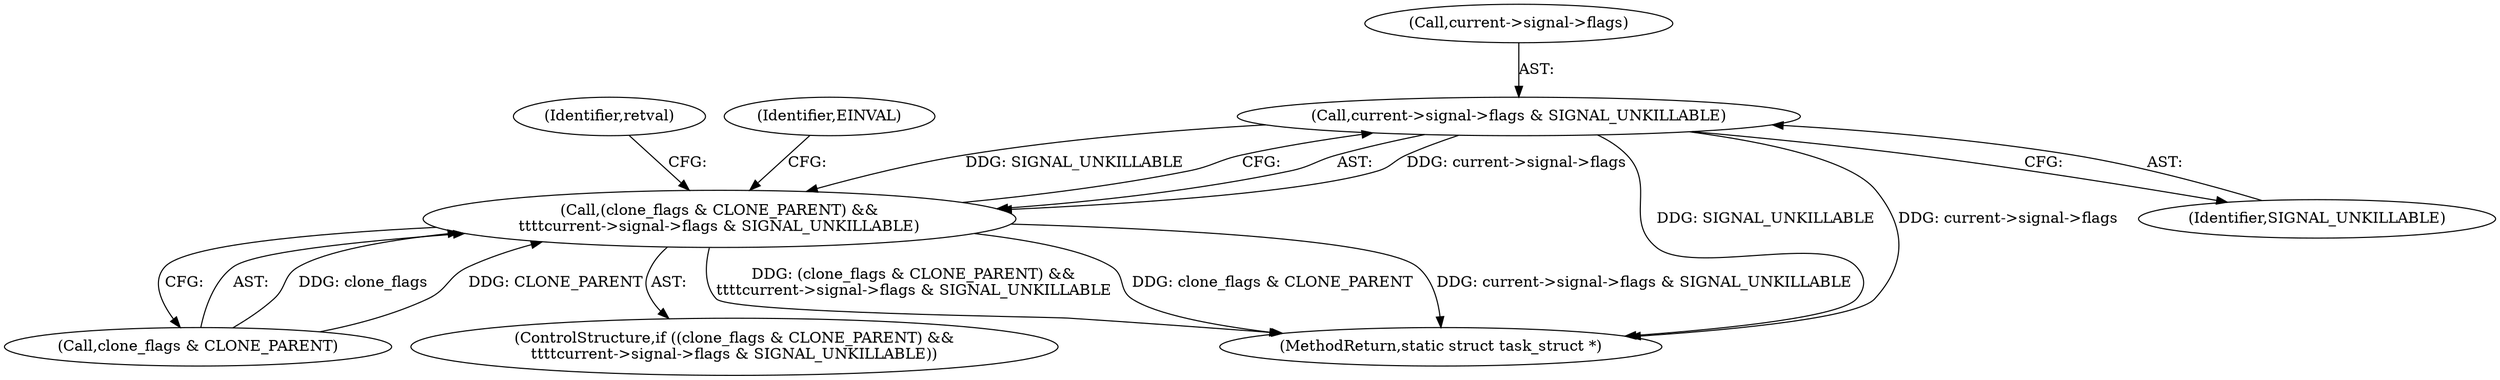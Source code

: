digraph "0_linux_b69f2292063d2caf37ca9aec7d63ded203701bf3_1@API" {
"1000182" [label="(Call,current->signal->flags & SIGNAL_UNKILLABLE)"];
"1000178" [label="(Call,(clone_flags & CLONE_PARENT) &&\n\t\t\t\tcurrent->signal->flags & SIGNAL_UNKILLABLE)"];
"1000177" [label="(ControlStructure,if ((clone_flags & CLONE_PARENT) &&\n\t\t\t\tcurrent->signal->flags & SIGNAL_UNKILLABLE))"];
"1000194" [label="(Identifier,retval)"];
"1000183" [label="(Call,current->signal->flags)"];
"1001151" [label="(MethodReturn,static struct task_struct *)"];
"1000179" [label="(Call,clone_flags & CLONE_PARENT)"];
"1000192" [label="(Identifier,EINVAL)"];
"1000178" [label="(Call,(clone_flags & CLONE_PARENT) &&\n\t\t\t\tcurrent->signal->flags & SIGNAL_UNKILLABLE)"];
"1000182" [label="(Call,current->signal->flags & SIGNAL_UNKILLABLE)"];
"1000188" [label="(Identifier,SIGNAL_UNKILLABLE)"];
"1000182" -> "1000178"  [label="AST: "];
"1000182" -> "1000188"  [label="CFG: "];
"1000183" -> "1000182"  [label="AST: "];
"1000188" -> "1000182"  [label="AST: "];
"1000178" -> "1000182"  [label="CFG: "];
"1000182" -> "1001151"  [label="DDG: SIGNAL_UNKILLABLE"];
"1000182" -> "1001151"  [label="DDG: current->signal->flags"];
"1000182" -> "1000178"  [label="DDG: current->signal->flags"];
"1000182" -> "1000178"  [label="DDG: SIGNAL_UNKILLABLE"];
"1000178" -> "1000177"  [label="AST: "];
"1000178" -> "1000179"  [label="CFG: "];
"1000179" -> "1000178"  [label="AST: "];
"1000192" -> "1000178"  [label="CFG: "];
"1000194" -> "1000178"  [label="CFG: "];
"1000178" -> "1001151"  [label="DDG: current->signal->flags & SIGNAL_UNKILLABLE"];
"1000178" -> "1001151"  [label="DDG: (clone_flags & CLONE_PARENT) &&\n\t\t\t\tcurrent->signal->flags & SIGNAL_UNKILLABLE"];
"1000178" -> "1001151"  [label="DDG: clone_flags & CLONE_PARENT"];
"1000179" -> "1000178"  [label="DDG: clone_flags"];
"1000179" -> "1000178"  [label="DDG: CLONE_PARENT"];
}
